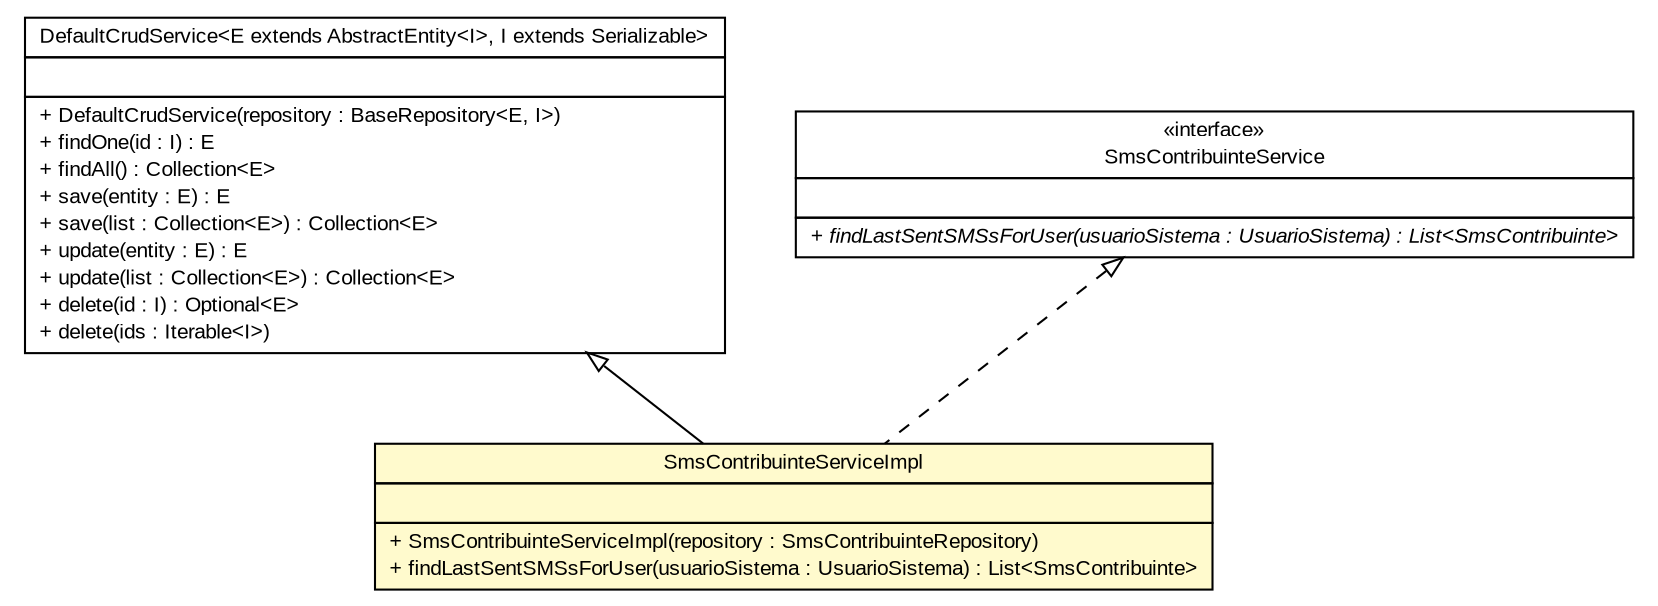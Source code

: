 #!/usr/local/bin/dot
#
# Class diagram 
# Generated by UMLGraph version R5_6 (http://www.umlgraph.org/)
#

digraph G {
	edge [fontname="arial",fontsize=10,labelfontname="arial",labelfontsize=10];
	node [fontname="arial",fontsize=10,shape=plaintext];
	nodesep=0.25;
	ranksep=0.5;
	// br.gov.to.sefaz.business.service.impl.DefaultCrudService<E extends br.gov.to.sefaz.persistence.entity.AbstractEntity<I>, I extends java.io.Serializable>
	c996597 [label=<<table title="br.gov.to.sefaz.business.service.impl.DefaultCrudService" border="0" cellborder="1" cellspacing="0" cellpadding="2" port="p" href="../../../../../business/service/impl/DefaultCrudService.html">
		<tr><td><table border="0" cellspacing="0" cellpadding="1">
<tr><td align="center" balign="center"> DefaultCrudService&lt;E extends AbstractEntity&lt;I&gt;, I extends Serializable&gt; </td></tr>
		</table></td></tr>
		<tr><td><table border="0" cellspacing="0" cellpadding="1">
<tr><td align="left" balign="left">  </td></tr>
		</table></td></tr>
		<tr><td><table border="0" cellspacing="0" cellpadding="1">
<tr><td align="left" balign="left"> + DefaultCrudService(repository : BaseRepository&lt;E, I&gt;) </td></tr>
<tr><td align="left" balign="left"> + findOne(id : I) : E </td></tr>
<tr><td align="left" balign="left"> + findAll() : Collection&lt;E&gt; </td></tr>
<tr><td align="left" balign="left"> + save(entity : E) : E </td></tr>
<tr><td align="left" balign="left"> + save(list : Collection&lt;E&gt;) : Collection&lt;E&gt; </td></tr>
<tr><td align="left" balign="left"> + update(entity : E) : E </td></tr>
<tr><td align="left" balign="left"> + update(list : Collection&lt;E&gt;) : Collection&lt;E&gt; </td></tr>
<tr><td align="left" balign="left"> + delete(id : I) : Optional&lt;E&gt; </td></tr>
<tr><td align="left" balign="left"> + delete(ids : Iterable&lt;I&gt;) </td></tr>
		</table></td></tr>
		</table>>, URL="../../../../../business/service/impl/DefaultCrudService.html", fontname="arial", fontcolor="black", fontsize=10.0];
	// br.gov.to.sefaz.seg.business.gestao.service.SmsContribuinteService
	c996734 [label=<<table title="br.gov.to.sefaz.seg.business.gestao.service.SmsContribuinteService" border="0" cellborder="1" cellspacing="0" cellpadding="2" port="p" href="../SmsContribuinteService.html">
		<tr><td><table border="0" cellspacing="0" cellpadding="1">
<tr><td align="center" balign="center"> &#171;interface&#187; </td></tr>
<tr><td align="center" balign="center"> SmsContribuinteService </td></tr>
		</table></td></tr>
		<tr><td><table border="0" cellspacing="0" cellpadding="1">
<tr><td align="left" balign="left">  </td></tr>
		</table></td></tr>
		<tr><td><table border="0" cellspacing="0" cellpadding="1">
<tr><td align="left" balign="left"><font face="arial italic" point-size="10.0"> + findLastSentSMSsForUser(usuarioSistema : UsuarioSistema) : List&lt;SmsContribuinte&gt; </font></td></tr>
		</table></td></tr>
		</table>>, URL="../SmsContribuinteService.html", fontname="arial", fontcolor="black", fontsize=10.0];
	// br.gov.to.sefaz.seg.business.gestao.service.impl.SmsContribuinteServiceImpl
	c996769 [label=<<table title="br.gov.to.sefaz.seg.business.gestao.service.impl.SmsContribuinteServiceImpl" border="0" cellborder="1" cellspacing="0" cellpadding="2" port="p" bgcolor="lemonChiffon" href="./SmsContribuinteServiceImpl.html">
		<tr><td><table border="0" cellspacing="0" cellpadding="1">
<tr><td align="center" balign="center"> SmsContribuinteServiceImpl </td></tr>
		</table></td></tr>
		<tr><td><table border="0" cellspacing="0" cellpadding="1">
<tr><td align="left" balign="left">  </td></tr>
		</table></td></tr>
		<tr><td><table border="0" cellspacing="0" cellpadding="1">
<tr><td align="left" balign="left"> + SmsContribuinteServiceImpl(repository : SmsContribuinteRepository) </td></tr>
<tr><td align="left" balign="left"> + findLastSentSMSsForUser(usuarioSistema : UsuarioSistema) : List&lt;SmsContribuinte&gt; </td></tr>
		</table></td></tr>
		</table>>, URL="./SmsContribuinteServiceImpl.html", fontname="arial", fontcolor="black", fontsize=10.0];
	//br.gov.to.sefaz.seg.business.gestao.service.impl.SmsContribuinteServiceImpl extends br.gov.to.sefaz.business.service.impl.DefaultCrudService<br.gov.to.sefaz.seg.persistence.entity.SmsContribuinte, java.lang.Long>
	c996597:p -> c996769:p [dir=back,arrowtail=empty];
	//br.gov.to.sefaz.seg.business.gestao.service.impl.SmsContribuinteServiceImpl implements br.gov.to.sefaz.seg.business.gestao.service.SmsContribuinteService
	c996734:p -> c996769:p [dir=back,arrowtail=empty,style=dashed];
}

